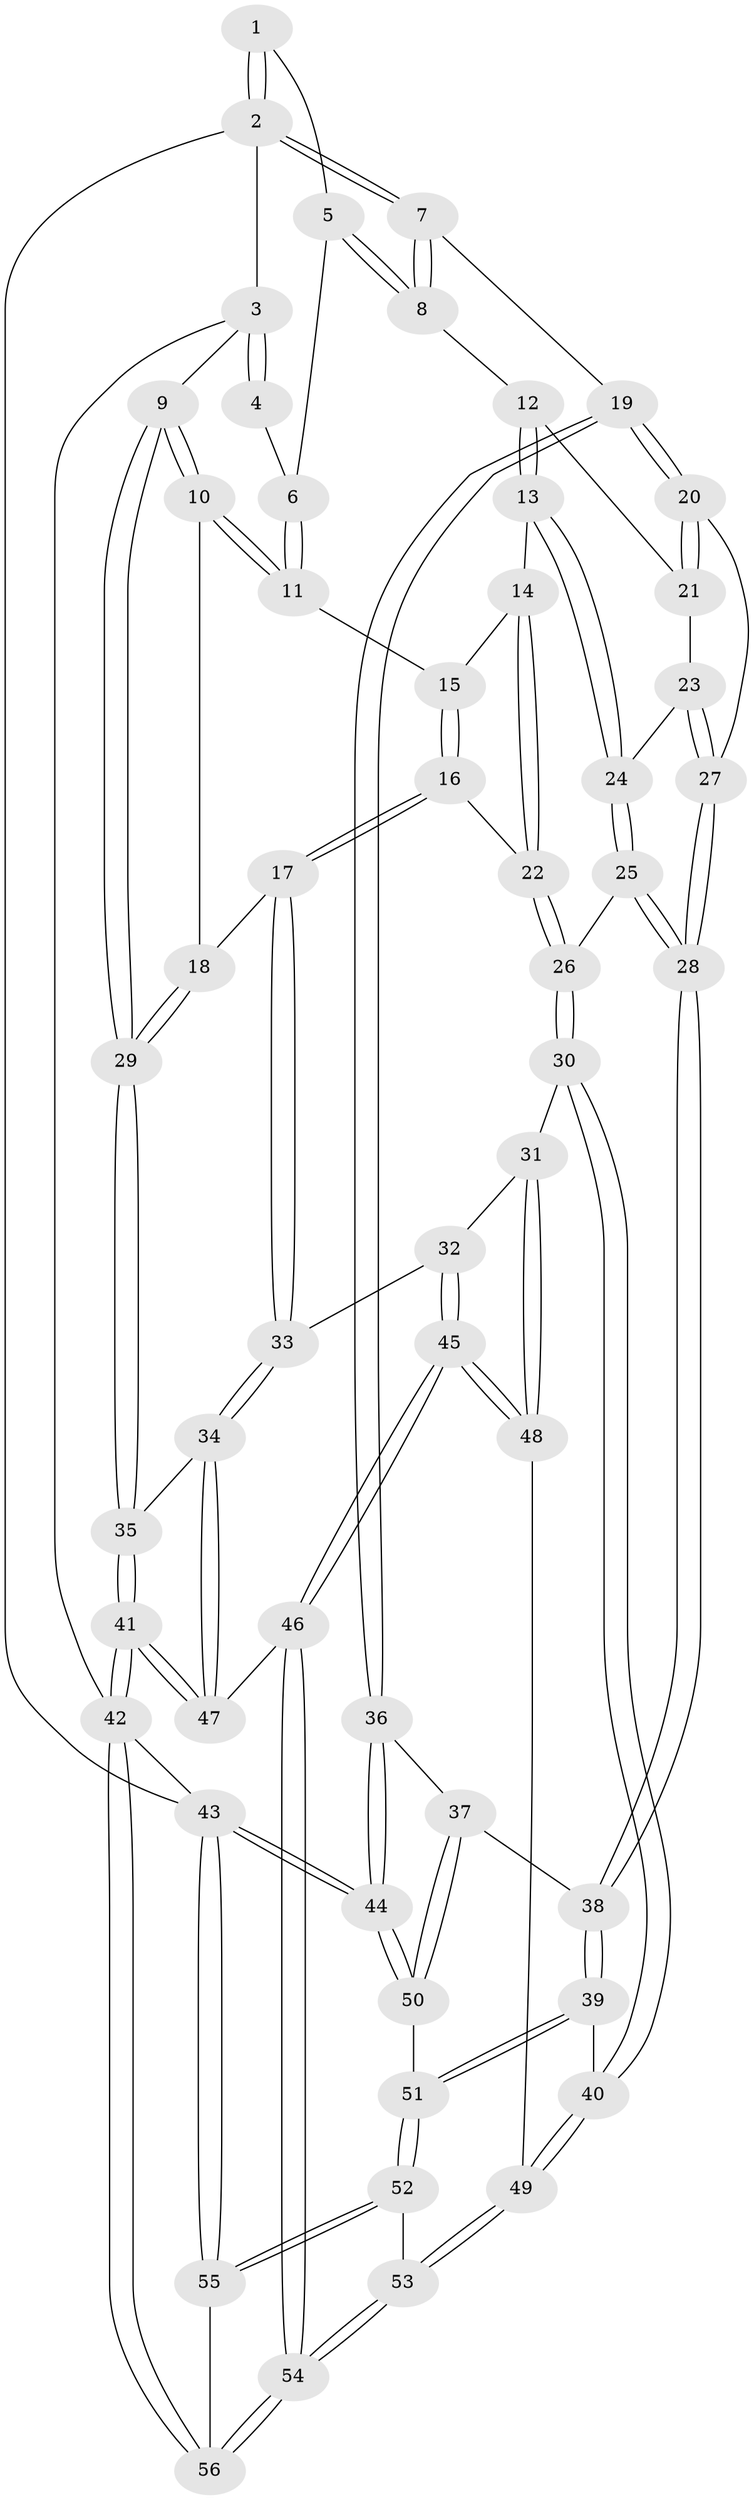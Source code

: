 // Generated by graph-tools (version 1.1) at 2025/27/03/09/25 03:27:17]
// undirected, 56 vertices, 137 edges
graph export_dot {
graph [start="1"]
  node [color=gray90,style=filled];
  1 [pos="+0.7274263424189275+0"];
  2 [pos="+1+0"];
  3 [pos="+0+0"];
  4 [pos="+0.4039430382117957+0"];
  5 [pos="+0.6960696584851636+0.04139764913478562"];
  6 [pos="+0.39210851205819436+0.09771076376395252"];
  7 [pos="+1+0.2288144699478706"];
  8 [pos="+0.7257930427269395+0.14413732365908824"];
  9 [pos="+0+0"];
  10 [pos="+0.0952745226073205+0.14422282733178554"];
  11 [pos="+0.3889703241626635+0.1066438827043842"];
  12 [pos="+0.6958443181975982+0.1821508366057241"];
  13 [pos="+0.5578196443860185+0.24709759372392504"];
  14 [pos="+0.44926559391305426+0.20898017296346713"];
  15 [pos="+0.3918365592861267+0.11343967548735756"];
  16 [pos="+0.21151446775728072+0.3766905867210731"];
  17 [pos="+0.20538127117356583+0.3784609959023184"];
  18 [pos="+0.15453744316797052+0.33484374161561153"];
  19 [pos="+1+0.37797502082265133"];
  20 [pos="+0.8801168087111688+0.39557408578812264"];
  21 [pos="+0.7292802200626961+0.3115821212123223"];
  22 [pos="+0.38162927738117414+0.3603000636976865"];
  23 [pos="+0.6756994576333645+0.37657812631878784"];
  24 [pos="+0.5772257418908734+0.3296378998780712"];
  25 [pos="+0.5583640172446545+0.3791372225044198"];
  26 [pos="+0.4581033321445012+0.48737835214974934"];
  27 [pos="+0.7076873513701593+0.48116016594745337"];
  28 [pos="+0.68800056963832+0.5132896518784033"];
  29 [pos="+0+0.49732400577744573"];
  30 [pos="+0.4612563376466447+0.5660982492568684"];
  31 [pos="+0.4041340246480265+0.5881973773620013"];
  32 [pos="+0.26097648526270706+0.5817085322457143"];
  33 [pos="+0.20919265801034237+0.5565643271501043"];
  34 [pos="+0.13077373093410688+0.5930045060689886"];
  35 [pos="+0+0.5329743712449985"];
  36 [pos="+1+0.6246274391950617"];
  37 [pos="+0.684826269430692+0.5991719488173204"];
  38 [pos="+0.6616415718266858+0.5895323380952667"];
  39 [pos="+0.6440001426074098+0.59753882870171"];
  40 [pos="+0.5155967323456943+0.5935315289038878"];
  41 [pos="+0+1"];
  42 [pos="+0+1"];
  43 [pos="+1+1"];
  44 [pos="+1+0.9517994569894944"];
  45 [pos="+0.2583401448065728+0.8799494482464053"];
  46 [pos="+0.22200333851739865+0.938636279373181"];
  47 [pos="+0.12070997661688082+0.6805184725163149"];
  48 [pos="+0.36349064788863733+0.7933194168536295"];
  49 [pos="+0.5030331513996416+0.7989070047744325"];
  50 [pos="+0.8414658449377179+0.844678430435052"];
  51 [pos="+0.6505258599398227+0.8467603289739323"];
  52 [pos="+0.5918946575566046+0.8889709896854737"];
  53 [pos="+0.5205583339526598+0.8219712564639189"];
  54 [pos="+0.2041603897749638+1"];
  55 [pos="+0.5256206397461662+1"];
  56 [pos="+0.14904050219690562+1"];
  1 -- 2;
  1 -- 2;
  1 -- 5;
  2 -- 3;
  2 -- 7;
  2 -- 7;
  2 -- 43;
  3 -- 4;
  3 -- 4;
  3 -- 9;
  3 -- 42;
  4 -- 6;
  5 -- 6;
  5 -- 8;
  5 -- 8;
  6 -- 11;
  6 -- 11;
  7 -- 8;
  7 -- 8;
  7 -- 19;
  8 -- 12;
  9 -- 10;
  9 -- 10;
  9 -- 29;
  9 -- 29;
  10 -- 11;
  10 -- 11;
  10 -- 18;
  11 -- 15;
  12 -- 13;
  12 -- 13;
  12 -- 21;
  13 -- 14;
  13 -- 24;
  13 -- 24;
  14 -- 15;
  14 -- 22;
  14 -- 22;
  15 -- 16;
  15 -- 16;
  16 -- 17;
  16 -- 17;
  16 -- 22;
  17 -- 18;
  17 -- 33;
  17 -- 33;
  18 -- 29;
  18 -- 29;
  19 -- 20;
  19 -- 20;
  19 -- 36;
  19 -- 36;
  20 -- 21;
  20 -- 21;
  20 -- 27;
  21 -- 23;
  22 -- 26;
  22 -- 26;
  23 -- 24;
  23 -- 27;
  23 -- 27;
  24 -- 25;
  24 -- 25;
  25 -- 26;
  25 -- 28;
  25 -- 28;
  26 -- 30;
  26 -- 30;
  27 -- 28;
  27 -- 28;
  28 -- 38;
  28 -- 38;
  29 -- 35;
  29 -- 35;
  30 -- 31;
  30 -- 40;
  30 -- 40;
  31 -- 32;
  31 -- 48;
  31 -- 48;
  32 -- 33;
  32 -- 45;
  32 -- 45;
  33 -- 34;
  33 -- 34;
  34 -- 35;
  34 -- 47;
  34 -- 47;
  35 -- 41;
  35 -- 41;
  36 -- 37;
  36 -- 44;
  36 -- 44;
  37 -- 38;
  37 -- 50;
  37 -- 50;
  38 -- 39;
  38 -- 39;
  39 -- 40;
  39 -- 51;
  39 -- 51;
  40 -- 49;
  40 -- 49;
  41 -- 42;
  41 -- 42;
  41 -- 47;
  41 -- 47;
  42 -- 56;
  42 -- 56;
  42 -- 43;
  43 -- 44;
  43 -- 44;
  43 -- 55;
  43 -- 55;
  44 -- 50;
  44 -- 50;
  45 -- 46;
  45 -- 46;
  45 -- 48;
  45 -- 48;
  46 -- 47;
  46 -- 54;
  46 -- 54;
  48 -- 49;
  49 -- 53;
  49 -- 53;
  50 -- 51;
  51 -- 52;
  51 -- 52;
  52 -- 53;
  52 -- 55;
  52 -- 55;
  53 -- 54;
  53 -- 54;
  54 -- 56;
  54 -- 56;
  55 -- 56;
}
